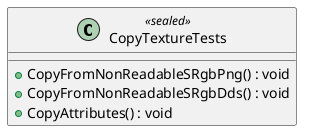 @startuml
class CopyTextureTests <<sealed>> {
    + CopyFromNonReadableSRgbPng() : void
    + CopyFromNonReadableSRgbDds() : void
    + CopyAttributes() : void
}
@enduml
